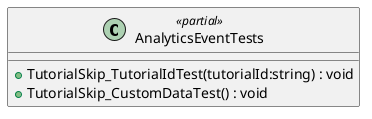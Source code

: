 @startuml
class AnalyticsEventTests <<partial>> {
    + TutorialSkip_TutorialIdTest(tutorialId:string) : void
    + TutorialSkip_CustomDataTest() : void
}
@enduml
